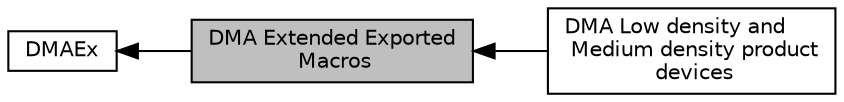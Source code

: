 digraph "DMA Extended Exported Macros"
{
  edge [fontname="Helvetica",fontsize="10",labelfontname="Helvetica",labelfontsize="10"];
  node [fontname="Helvetica",fontsize="10",shape=box];
  rankdir=LR;
  Node3 [label="DMA Low density and\l Medium density product\l devices",height=0.2,width=0.4,color="black", fillcolor="white", style="filled",URL="$group___d_m_a___low__density___medium__density___product__devices.html",tooltip=" "];
  Node1 [label="DMA Extended Exported\l Macros",height=0.2,width=0.4,color="black", fillcolor="grey75", style="filled", fontcolor="black",tooltip=" "];
  Node2 [label="DMAEx",height=0.2,width=0.4,color="black", fillcolor="white", style="filled",URL="$group___d_m_a_ex.html",tooltip=" "];
  Node2->Node1 [shape=plaintext, dir="back", style="solid"];
  Node1->Node3 [shape=plaintext, dir="back", style="solid"];
}
